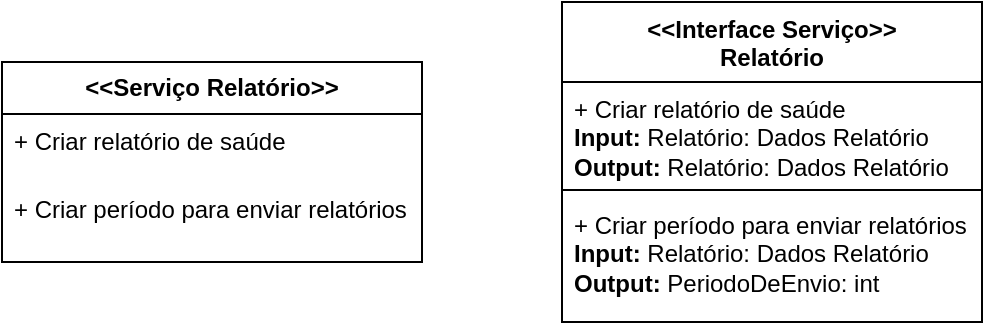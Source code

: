 <mxfile version="26.2.14">
  <diagram name="Página-1" id="26x6UvToOE2OdKdYyYhs">
    <mxGraphModel dx="786" dy="721" grid="1" gridSize="10" guides="1" tooltips="1" connect="1" arrows="1" fold="1" page="1" pageScale="1" pageWidth="827" pageHeight="1169" math="0" shadow="0">
      <root>
        <mxCell id="0" />
        <mxCell id="1" parent="0" />
        <mxCell id="PKhUlfLcWhVZY0asT9gV-2" value="&lt;b&gt;&amp;lt;&amp;lt;Serviço Relatório&amp;gt;&amp;gt;&lt;/b&gt;" style="swimlane;fontStyle=0;childLayout=stackLayout;horizontal=1;startSize=26;fillColor=none;horizontalStack=0;resizeParent=1;resizeParentMax=0;resizeLast=0;collapsible=1;marginBottom=0;whiteSpace=wrap;html=1;" vertex="1" parent="1">
          <mxGeometry x="150" y="303" width="210" height="100" as="geometry" />
        </mxCell>
        <mxCell id="PKhUlfLcWhVZY0asT9gV-3" value="+ Criar relatório de saúde" style="text;strokeColor=none;fillColor=none;align=left;verticalAlign=top;spacingLeft=4;spacingRight=4;overflow=hidden;rotatable=0;points=[[0,0.5],[1,0.5]];portConstraint=eastwest;whiteSpace=wrap;html=1;" vertex="1" parent="PKhUlfLcWhVZY0asT9gV-2">
          <mxGeometry y="26" width="210" height="34" as="geometry" />
        </mxCell>
        <mxCell id="PKhUlfLcWhVZY0asT9gV-4" value="+ Criar período para enviar relatórios" style="text;strokeColor=none;fillColor=none;align=left;verticalAlign=top;spacingLeft=4;spacingRight=4;overflow=hidden;rotatable=0;points=[[0,0.5],[1,0.5]];portConstraint=eastwest;whiteSpace=wrap;html=1;" vertex="1" parent="PKhUlfLcWhVZY0asT9gV-2">
          <mxGeometry y="60" width="210" height="40" as="geometry" />
        </mxCell>
        <mxCell id="PKhUlfLcWhVZY0asT9gV-6" value="&amp;lt;&amp;lt;Interface Serviço&amp;gt;&amp;gt;&lt;div&gt;Relatório&lt;/div&gt;" style="swimlane;fontStyle=1;align=center;verticalAlign=top;childLayout=stackLayout;horizontal=1;startSize=40;horizontalStack=0;resizeParent=1;resizeParentMax=0;resizeLast=0;collapsible=1;marginBottom=0;whiteSpace=wrap;html=1;" vertex="1" parent="1">
          <mxGeometry x="430" y="273" width="210" height="160" as="geometry" />
        </mxCell>
        <mxCell id="PKhUlfLcWhVZY0asT9gV-7" value="+ Criar relatório de saúde&lt;div&gt;&lt;b&gt;Input:&lt;/b&gt; Relatório: Dados Relatório&lt;/div&gt;&lt;div&gt;&lt;b&gt;Output:&lt;/b&gt; Relatório: Dados Relatório&lt;/div&gt;" style="text;strokeColor=none;fillColor=none;align=left;verticalAlign=top;spacingLeft=4;spacingRight=4;overflow=hidden;rotatable=0;points=[[0,0.5],[1,0.5]];portConstraint=eastwest;whiteSpace=wrap;html=1;" vertex="1" parent="PKhUlfLcWhVZY0asT9gV-6">
          <mxGeometry y="40" width="210" height="50" as="geometry" />
        </mxCell>
        <mxCell id="PKhUlfLcWhVZY0asT9gV-8" value="" style="line;strokeWidth=1;fillColor=none;align=left;verticalAlign=middle;spacingTop=-1;spacingLeft=3;spacingRight=3;rotatable=0;labelPosition=right;points=[];portConstraint=eastwest;strokeColor=inherit;" vertex="1" parent="PKhUlfLcWhVZY0asT9gV-6">
          <mxGeometry y="90" width="210" height="8" as="geometry" />
        </mxCell>
        <mxCell id="PKhUlfLcWhVZY0asT9gV-9" value="+ Criar período para enviar relatórios&lt;div&gt;&lt;div&gt;&lt;b&gt;Input:&lt;/b&gt;&lt;span style=&quot;background-color: transparent; color: light-dark(rgb(0, 0, 0), rgb(255, 255, 255));&quot;&gt;&amp;nbsp;R&lt;/span&gt;&lt;span style=&quot;background-color: transparent; color: light-dark(rgb(0, 0, 0), rgb(255, 255, 255));&quot;&gt;elatório: Dados Relatório&lt;/span&gt;&lt;/div&gt;&lt;div&gt;&lt;b&gt;Output:&lt;/b&gt; PeriodoDeEnvio: int&lt;/div&gt;&lt;/div&gt;" style="text;strokeColor=none;fillColor=none;align=left;verticalAlign=top;spacingLeft=4;spacingRight=4;overflow=hidden;rotatable=0;points=[[0,0.5],[1,0.5]];portConstraint=eastwest;whiteSpace=wrap;html=1;" vertex="1" parent="PKhUlfLcWhVZY0asT9gV-6">
          <mxGeometry y="98" width="210" height="62" as="geometry" />
        </mxCell>
      </root>
    </mxGraphModel>
  </diagram>
</mxfile>
